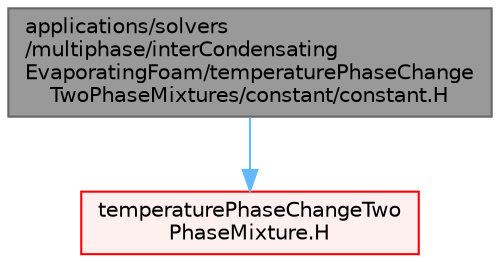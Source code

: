 digraph "applications/solvers/multiphase/interCondensatingEvaporatingFoam/temperaturePhaseChangeTwoPhaseMixtures/constant/constant.H"
{
 // LATEX_PDF_SIZE
  bgcolor="transparent";
  edge [fontname=Helvetica,fontsize=10,labelfontname=Helvetica,labelfontsize=10];
  node [fontname=Helvetica,fontsize=10,shape=box,height=0.2,width=0.4];
  Node1 [id="Node000001",label="applications/solvers\l/multiphase/interCondensating\lEvaporatingFoam/temperaturePhaseChange\lTwoPhaseMixtures/constant/constant.H",height=0.2,width=0.4,color="gray40", fillcolor="grey60", style="filled", fontcolor="black",tooltip=" "];
  Node1 -> Node2 [id="edge1_Node000001_Node000002",color="steelblue1",style="solid",tooltip=" "];
  Node2 [id="Node000002",label="temperaturePhaseChangeTwo\lPhaseMixture.H",height=0.2,width=0.4,color="red", fillcolor="#FFF0F0", style="filled",URL="$temperaturePhaseChangeTwoPhaseMixture_8H.html",tooltip=" "];
}
